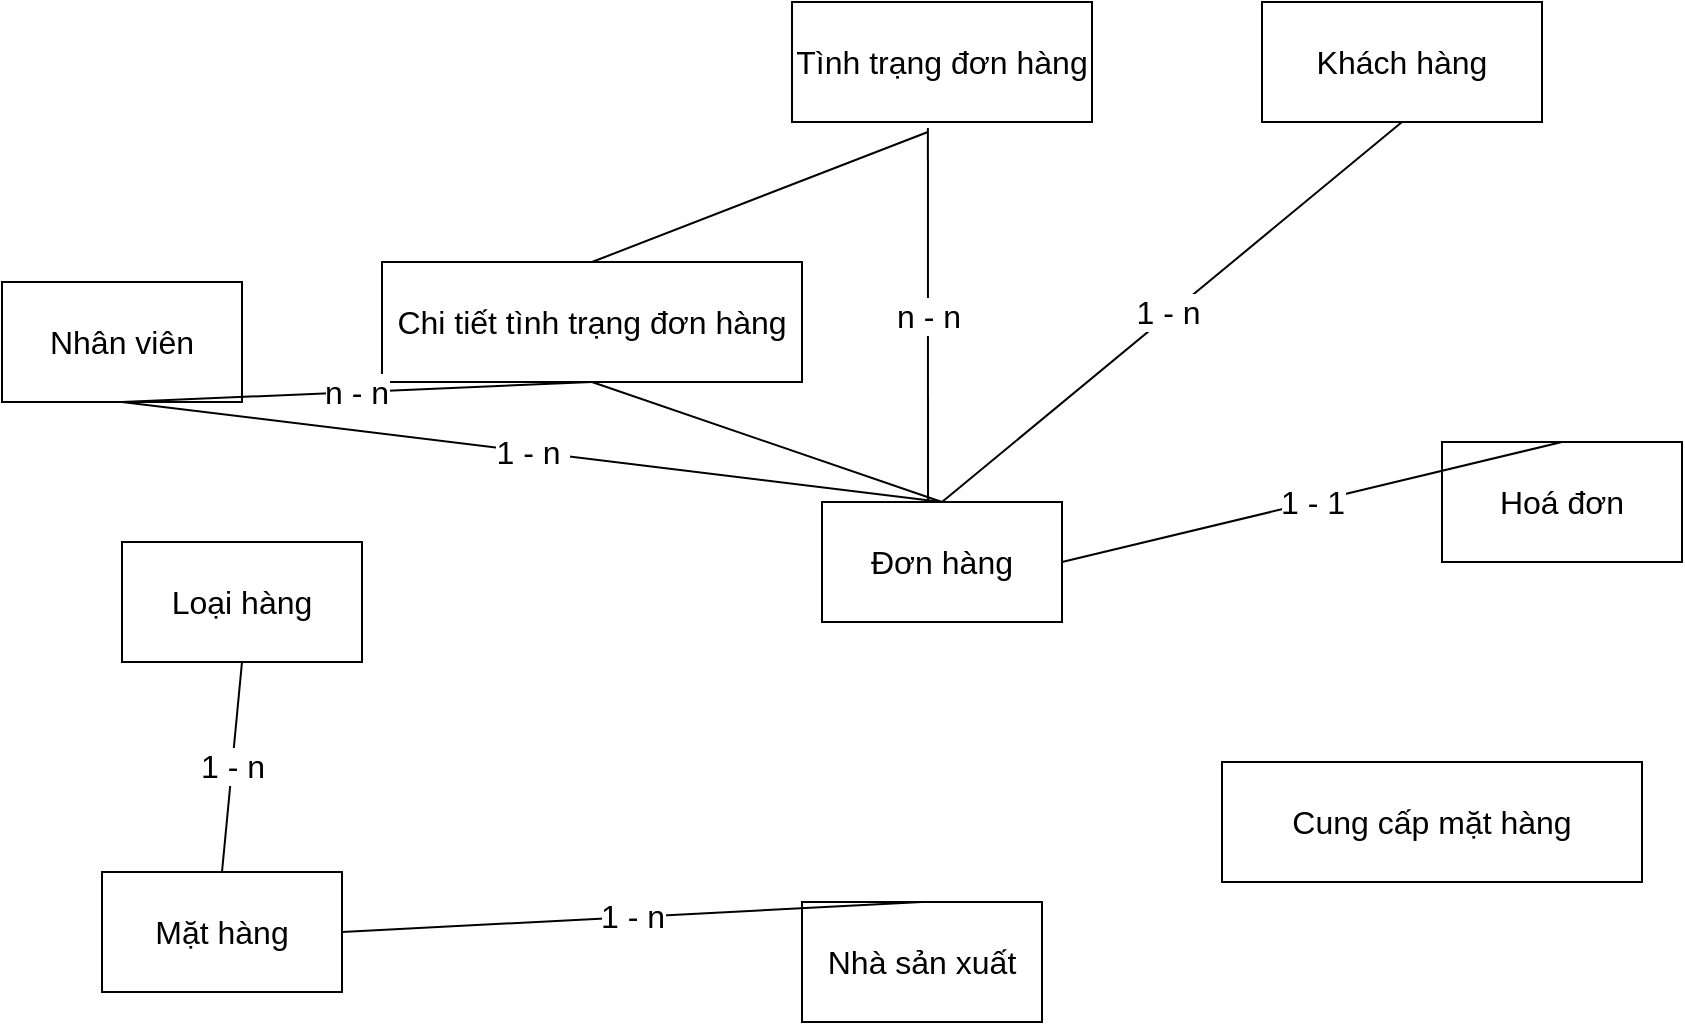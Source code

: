 <mxfile version="20.8.20" type="device"><diagram name="Trang-1" id="Ye2GGMyuiiAk5a6CKNOB"><mxGraphModel dx="1707" dy="518" grid="1" gridSize="10" guides="1" tooltips="1" connect="1" arrows="1" fold="1" page="1" pageScale="1" pageWidth="827" pageHeight="1169" math="0" shadow="0"><root><mxCell id="0"/><mxCell id="1" parent="0"/><mxCell id="cYdPhdCFuN5EeeMr0d9s-1" value="Nhân viên" style="rounded=0;whiteSpace=wrap;html=1;fontSize=16;" vertex="1" parent="1"><mxGeometry x="-20" y="230" width="120" height="60" as="geometry"/></mxCell><mxCell id="cYdPhdCFuN5EeeMr0d9s-2" value="Loại hàng" style="rounded=0;whiteSpace=wrap;html=1;fontSize=16;" vertex="1" parent="1"><mxGeometry x="40" y="360" width="120" height="60" as="geometry"/></mxCell><mxCell id="cYdPhdCFuN5EeeMr0d9s-3" value="Mặt hàng&lt;br&gt;" style="rounded=0;whiteSpace=wrap;html=1;fontSize=16;" vertex="1" parent="1"><mxGeometry x="30" y="525" width="120" height="60" as="geometry"/></mxCell><mxCell id="cYdPhdCFuN5EeeMr0d9s-4" value="Nhà sản xuất" style="rounded=0;whiteSpace=wrap;html=1;fontSize=16;" vertex="1" parent="1"><mxGeometry x="380" y="540" width="120" height="60" as="geometry"/></mxCell><mxCell id="cYdPhdCFuN5EeeMr0d9s-5" value="Đơn hàng" style="rounded=0;whiteSpace=wrap;html=1;fontSize=16;" vertex="1" parent="1"><mxGeometry x="390" y="340" width="120" height="60" as="geometry"/></mxCell><mxCell id="cYdPhdCFuN5EeeMr0d9s-6" value="Khách hàng" style="rounded=0;whiteSpace=wrap;html=1;fontSize=16;" vertex="1" parent="1"><mxGeometry x="610" y="90" width="140" height="60" as="geometry"/></mxCell><mxCell id="cYdPhdCFuN5EeeMr0d9s-7" value="Tình trạng đơn hàng" style="rounded=0;whiteSpace=wrap;html=1;fontSize=16;" vertex="1" parent="1"><mxGeometry x="375" y="90" width="150" height="60" as="geometry"/></mxCell><mxCell id="cYdPhdCFuN5EeeMr0d9s-8" value="Chi tiết tình trạng đơn hàng" style="rounded=0;whiteSpace=wrap;html=1;fontSize=16;" vertex="1" parent="1"><mxGeometry x="170" y="220" width="210" height="60" as="geometry"/></mxCell><mxCell id="cYdPhdCFuN5EeeMr0d9s-9" value="Hoá đơn" style="rounded=0;whiteSpace=wrap;html=1;fontSize=16;" vertex="1" parent="1"><mxGeometry x="700" y="310" width="120" height="60" as="geometry"/></mxCell><mxCell id="cYdPhdCFuN5EeeMr0d9s-10" value="Cung cấp mặt hàng" style="rounded=0;whiteSpace=wrap;html=1;fontSize=16;" vertex="1" parent="1"><mxGeometry x="590" y="470" width="210" height="60" as="geometry"/></mxCell><mxCell id="cYdPhdCFuN5EeeMr0d9s-14" value="1 - n" style="endArrow=none;html=1;rounded=0;fontSize=16;exitX=0.5;exitY=1;exitDx=0;exitDy=0;entryX=0.5;entryY=0;entryDx=0;entryDy=0;" edge="1" parent="1" source="cYdPhdCFuN5EeeMr0d9s-2" target="cYdPhdCFuN5EeeMr0d9s-3"><mxGeometry width="50" height="50" relative="1" as="geometry"><mxPoint x="400" y="360" as="sourcePoint"/><mxPoint x="450" y="310" as="targetPoint"/></mxGeometry></mxCell><mxCell id="cYdPhdCFuN5EeeMr0d9s-15" value="1 - n&amp;nbsp;" style="endArrow=none;html=1;rounded=0;fontSize=16;entryX=0.5;entryY=1;entryDx=0;entryDy=0;exitX=0.5;exitY=0;exitDx=0;exitDy=0;" edge="1" parent="1" source="cYdPhdCFuN5EeeMr0d9s-5" target="cYdPhdCFuN5EeeMr0d9s-1"><mxGeometry width="50" height="50" relative="1" as="geometry"><mxPoint x="400" y="360" as="sourcePoint"/><mxPoint x="450" y="310" as="targetPoint"/></mxGeometry></mxCell><mxCell id="cYdPhdCFuN5EeeMr0d9s-16" value="1 - n&amp;nbsp;" style="endArrow=none;html=1;rounded=0;fontSize=16;entryX=0.5;entryY=1;entryDx=0;entryDy=0;exitX=0.5;exitY=0;exitDx=0;exitDy=0;" edge="1" parent="1" source="cYdPhdCFuN5EeeMr0d9s-5" target="cYdPhdCFuN5EeeMr0d9s-6"><mxGeometry width="50" height="50" relative="1" as="geometry"><mxPoint x="400" y="360" as="sourcePoint"/><mxPoint x="450" y="310" as="targetPoint"/></mxGeometry></mxCell><mxCell id="cYdPhdCFuN5EeeMr0d9s-17" value="1 - 1" style="endArrow=none;html=1;rounded=0;fontSize=16;entryX=1;entryY=0.5;entryDx=0;entryDy=0;exitX=0.5;exitY=0;exitDx=0;exitDy=0;" edge="1" parent="1" source="cYdPhdCFuN5EeeMr0d9s-9" target="cYdPhdCFuN5EeeMr0d9s-5"><mxGeometry width="50" height="50" relative="1" as="geometry"><mxPoint x="700" y="260" as="sourcePoint"/><mxPoint x="750" y="210" as="targetPoint"/></mxGeometry></mxCell><mxCell id="cYdPhdCFuN5EeeMr0d9s-18" value="1 - n" style="endArrow=none;html=1;rounded=0;fontSize=16;exitX=0.5;exitY=0;exitDx=0;exitDy=0;entryX=1;entryY=0.5;entryDx=0;entryDy=0;" edge="1" parent="1" source="cYdPhdCFuN5EeeMr0d9s-4" target="cYdPhdCFuN5EeeMr0d9s-3"><mxGeometry width="50" height="50" relative="1" as="geometry"><mxPoint x="400" y="360" as="sourcePoint"/><mxPoint x="450" y="310" as="targetPoint"/></mxGeometry></mxCell><mxCell id="cYdPhdCFuN5EeeMr0d9s-22" value="n - n" style="endArrow=none;html=1;rounded=0;fontSize=16;entryX=0.5;entryY=1;entryDx=0;entryDy=0;exitX=0.5;exitY=1;exitDx=0;exitDy=0;" edge="1" parent="1" source="cYdPhdCFuN5EeeMr0d9s-1" target="cYdPhdCFuN5EeeMr0d9s-8"><mxGeometry width="50" height="50" relative="1" as="geometry"><mxPoint x="100" y="310" as="sourcePoint"/><mxPoint x="150" y="260" as="targetPoint"/></mxGeometry></mxCell><mxCell id="cYdPhdCFuN5EeeMr0d9s-23" value="n - n" style="endArrow=none;html=1;rounded=0;fontSize=16;entryX=0.453;entryY=1.05;entryDx=0;entryDy=0;entryPerimeter=0;" edge="1" parent="1" target="cYdPhdCFuN5EeeMr0d9s-7"><mxGeometry width="50" height="50" relative="1" as="geometry"><mxPoint x="443" y="340" as="sourcePoint"/><mxPoint x="470" y="220" as="targetPoint"/></mxGeometry></mxCell><mxCell id="cYdPhdCFuN5EeeMr0d9s-24" value="" style="endArrow=none;html=1;rounded=0;fontSize=16;entryX=0.453;entryY=1.083;entryDx=0;entryDy=0;entryPerimeter=0;exitX=0.5;exitY=0;exitDx=0;exitDy=0;" edge="1" parent="1" source="cYdPhdCFuN5EeeMr0d9s-8" target="cYdPhdCFuN5EeeMr0d9s-7"><mxGeometry width="50" height="50" relative="1" as="geometry"><mxPoint x="320" y="210" as="sourcePoint"/><mxPoint x="370" y="160" as="targetPoint"/></mxGeometry></mxCell><mxCell id="cYdPhdCFuN5EeeMr0d9s-25" value="" style="endArrow=none;html=1;rounded=0;fontSize=16;exitX=0.5;exitY=1;exitDx=0;exitDy=0;" edge="1" parent="1" source="cYdPhdCFuN5EeeMr0d9s-8"><mxGeometry width="50" height="50" relative="1" as="geometry"><mxPoint x="400" y="360" as="sourcePoint"/><mxPoint x="450" y="340" as="targetPoint"/></mxGeometry></mxCell></root></mxGraphModel></diagram></mxfile>